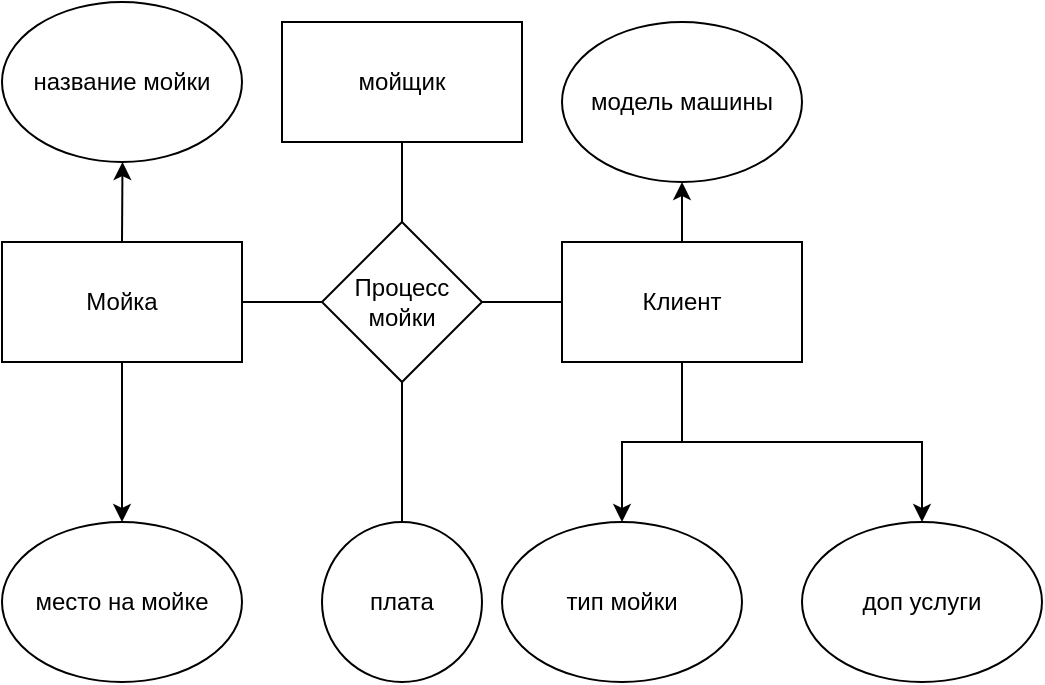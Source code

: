<mxfile version="13.7.9" type="github">
  <diagram id="C5RBs43oDa-KdzZeNtuy" name="Page-1">
    <mxGraphModel dx="920" dy="868" grid="1" gridSize="10" guides="1" tooltips="1" connect="1" arrows="1" fold="1" page="1" pageScale="1" pageWidth="827" pageHeight="1169" math="0" shadow="0">
      <root>
        <mxCell id="WIyWlLk6GJQsqaUBKTNV-0" />
        <mxCell id="WIyWlLk6GJQsqaUBKTNV-1" parent="WIyWlLk6GJQsqaUBKTNV-0" />
        <mxCell id="WC_zqZmMwCVnZAqu6VWb-16" style="edgeStyle=orthogonalEdgeStyle;rounded=0;orthogonalLoop=1;jettySize=auto;html=1;" edge="1" parent="WIyWlLk6GJQsqaUBKTNV-1" source="WC_zqZmMwCVnZAqu6VWb-0" target="WC_zqZmMwCVnZAqu6VWb-15">
          <mxGeometry relative="1" as="geometry" />
        </mxCell>
        <mxCell id="WC_zqZmMwCVnZAqu6VWb-0" value="Мойка" style="rounded=0;whiteSpace=wrap;html=1;" vertex="1" parent="WIyWlLk6GJQsqaUBKTNV-1">
          <mxGeometry x="120" y="290" width="120" height="60" as="geometry" />
        </mxCell>
        <mxCell id="WC_zqZmMwCVnZAqu6VWb-8" style="edgeStyle=orthogonalEdgeStyle;rounded=0;orthogonalLoop=1;jettySize=auto;html=1;entryX=0.5;entryY=1;entryDx=0;entryDy=0;" edge="1" parent="WIyWlLk6GJQsqaUBKTNV-1" source="WC_zqZmMwCVnZAqu6VWb-1" target="WC_zqZmMwCVnZAqu6VWb-7">
          <mxGeometry relative="1" as="geometry" />
        </mxCell>
        <mxCell id="WC_zqZmMwCVnZAqu6VWb-10" style="edgeStyle=orthogonalEdgeStyle;rounded=0;orthogonalLoop=1;jettySize=auto;html=1;" edge="1" parent="WIyWlLk6GJQsqaUBKTNV-1" source="WC_zqZmMwCVnZAqu6VWb-1" target="WC_zqZmMwCVnZAqu6VWb-9">
          <mxGeometry relative="1" as="geometry" />
        </mxCell>
        <mxCell id="WC_zqZmMwCVnZAqu6VWb-12" style="edgeStyle=orthogonalEdgeStyle;rounded=0;orthogonalLoop=1;jettySize=auto;html=1;entryX=0.5;entryY=0;entryDx=0;entryDy=0;exitX=0.5;exitY=1;exitDx=0;exitDy=0;" edge="1" parent="WIyWlLk6GJQsqaUBKTNV-1" source="WC_zqZmMwCVnZAqu6VWb-1" target="WC_zqZmMwCVnZAqu6VWb-11">
          <mxGeometry relative="1" as="geometry" />
        </mxCell>
        <mxCell id="WC_zqZmMwCVnZAqu6VWb-1" value="Клиент" style="rounded=0;whiteSpace=wrap;html=1;" vertex="1" parent="WIyWlLk6GJQsqaUBKTNV-1">
          <mxGeometry x="400" y="290" width="120" height="60" as="geometry" />
        </mxCell>
        <mxCell id="WC_zqZmMwCVnZAqu6VWb-14" style="edgeStyle=orthogonalEdgeStyle;rounded=0;orthogonalLoop=1;jettySize=auto;html=1;entryX=0.5;entryY=0;entryDx=0;entryDy=0;exitX=0.5;exitY=1;exitDx=0;exitDy=0;" edge="1" parent="WIyWlLk6GJQsqaUBKTNV-1" source="WC_zqZmMwCVnZAqu6VWb-2" target="WC_zqZmMwCVnZAqu6VWb-13">
          <mxGeometry relative="1" as="geometry">
            <Array as="points">
              <mxPoint x="320" y="450" />
            </Array>
          </mxGeometry>
        </mxCell>
        <mxCell id="WC_zqZmMwCVnZAqu6VWb-2" value="Процесс мойки" style="rhombus;whiteSpace=wrap;html=1;" vertex="1" parent="WIyWlLk6GJQsqaUBKTNV-1">
          <mxGeometry x="280" y="280" width="80" height="80" as="geometry" />
        </mxCell>
        <mxCell id="WC_zqZmMwCVnZAqu6VWb-3" value="" style="endArrow=none;html=1;exitX=1;exitY=0.5;exitDx=0;exitDy=0;" edge="1" parent="WIyWlLk6GJQsqaUBKTNV-1" source="WC_zqZmMwCVnZAqu6VWb-0">
          <mxGeometry width="50" height="50" relative="1" as="geometry">
            <mxPoint x="230" y="370" as="sourcePoint" />
            <mxPoint x="280" y="320" as="targetPoint" />
          </mxGeometry>
        </mxCell>
        <mxCell id="WC_zqZmMwCVnZAqu6VWb-5" value="" style="endArrow=none;html=1;exitX=1;exitY=0.5;exitDx=0;exitDy=0;entryX=0;entryY=0.5;entryDx=0;entryDy=0;" edge="1" parent="WIyWlLk6GJQsqaUBKTNV-1" source="WC_zqZmMwCVnZAqu6VWb-2" target="WC_zqZmMwCVnZAqu6VWb-1">
          <mxGeometry width="50" height="50" relative="1" as="geometry">
            <mxPoint x="380" y="400" as="sourcePoint" />
            <mxPoint x="430" y="350" as="targetPoint" />
          </mxGeometry>
        </mxCell>
        <mxCell id="WC_zqZmMwCVnZAqu6VWb-7" value="модель машины" style="ellipse;whiteSpace=wrap;html=1;" vertex="1" parent="WIyWlLk6GJQsqaUBKTNV-1">
          <mxGeometry x="400" y="180" width="120" height="80" as="geometry" />
        </mxCell>
        <mxCell id="WC_zqZmMwCVnZAqu6VWb-9" value="тип мойки" style="ellipse;whiteSpace=wrap;html=1;" vertex="1" parent="WIyWlLk6GJQsqaUBKTNV-1">
          <mxGeometry x="370" y="430" width="120" height="80" as="geometry" />
        </mxCell>
        <mxCell id="WC_zqZmMwCVnZAqu6VWb-11" value="доп услуги" style="ellipse;whiteSpace=wrap;html=1;" vertex="1" parent="WIyWlLk6GJQsqaUBKTNV-1">
          <mxGeometry x="520" y="430" width="120" height="80" as="geometry" />
        </mxCell>
        <mxCell id="WC_zqZmMwCVnZAqu6VWb-13" value="плата" style="ellipse;whiteSpace=wrap;html=1;aspect=fixed;" vertex="1" parent="WIyWlLk6GJQsqaUBKTNV-1">
          <mxGeometry x="280" y="430" width="80" height="80" as="geometry" />
        </mxCell>
        <mxCell id="WC_zqZmMwCVnZAqu6VWb-15" value="место на мойке" style="ellipse;whiteSpace=wrap;html=1;" vertex="1" parent="WIyWlLk6GJQsqaUBKTNV-1">
          <mxGeometry x="120" y="430" width="120" height="80" as="geometry" />
        </mxCell>
        <mxCell id="WC_zqZmMwCVnZAqu6VWb-17" value="название мойки" style="ellipse;whiteSpace=wrap;html=1;" vertex="1" parent="WIyWlLk6GJQsqaUBKTNV-1">
          <mxGeometry x="120" y="170" width="120" height="80" as="geometry" />
        </mxCell>
        <mxCell id="WC_zqZmMwCVnZAqu6VWb-21" value="" style="endArrow=classic;html=1;exitX=0.5;exitY=0;exitDx=0;exitDy=0;" edge="1" parent="WIyWlLk6GJQsqaUBKTNV-1" source="WC_zqZmMwCVnZAqu6VWb-0" target="WC_zqZmMwCVnZAqu6VWb-17">
          <mxGeometry width="50" height="50" relative="1" as="geometry">
            <mxPoint x="270" y="400" as="sourcePoint" />
            <mxPoint x="320" y="350" as="targetPoint" />
          </mxGeometry>
        </mxCell>
        <mxCell id="WC_zqZmMwCVnZAqu6VWb-26" value="мойщик" style="rounded=0;whiteSpace=wrap;html=1;" vertex="1" parent="WIyWlLk6GJQsqaUBKTNV-1">
          <mxGeometry x="260" y="180" width="120" height="60" as="geometry" />
        </mxCell>
        <mxCell id="WC_zqZmMwCVnZAqu6VWb-27" value="" style="endArrow=none;html=1;entryX=0.5;entryY=1;entryDx=0;entryDy=0;exitX=0.5;exitY=0;exitDx=0;exitDy=0;" edge="1" parent="WIyWlLk6GJQsqaUBKTNV-1" source="WC_zqZmMwCVnZAqu6VWb-2" target="WC_zqZmMwCVnZAqu6VWb-26">
          <mxGeometry width="50" height="50" relative="1" as="geometry">
            <mxPoint x="280" y="210" as="sourcePoint" />
            <mxPoint x="330" y="160" as="targetPoint" />
          </mxGeometry>
        </mxCell>
      </root>
    </mxGraphModel>
  </diagram>
</mxfile>
